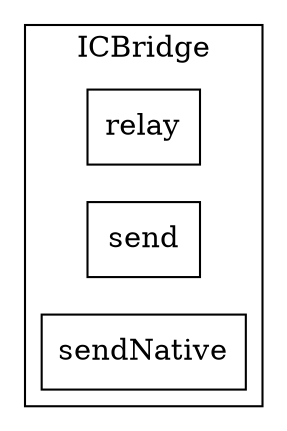 strict digraph {
rankdir="LR"
node [shape=box]
subgraph cluster_44_ICBridge {
label = "ICBridge"
"44_relay" [label="relay"]
"44_send" [label="send"]
"44_sendNative" [label="sendNative"]
}subgraph cluster_solidity {
label = "[Solidity]"
}
}